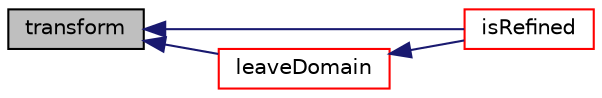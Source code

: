 digraph "transform"
{
  bgcolor="transparent";
  edge [fontname="Helvetica",fontsize="10",labelfontname="Helvetica",labelfontsize="10"];
  node [fontname="Helvetica",fontsize="10",shape=record];
  rankdir="LR";
  Node463 [label="transform",height=0.2,width=0.4,color="black", fillcolor="grey75", style="filled", fontcolor="black"];
  Node463 -> Node464 [dir="back",color="midnightblue",fontsize="10",style="solid",fontname="Helvetica"];
  Node464 [label="isRefined",height=0.2,width=0.4,color="red",URL="$a22453.html#a2611eb831da5cadaed273f981cfd226c"];
  Node463 -> Node472 [dir="back",color="midnightblue",fontsize="10",style="solid",fontname="Helvetica"];
  Node472 [label="leaveDomain",height=0.2,width=0.4,color="red",URL="$a22453.html#ad715df4ee5b3ac336b4c7ef6fc1c4970",tooltip="Convert any absolute coordinates into relative to (patch)face. "];
  Node472 -> Node464 [dir="back",color="midnightblue",fontsize="10",style="solid",fontname="Helvetica"];
}
